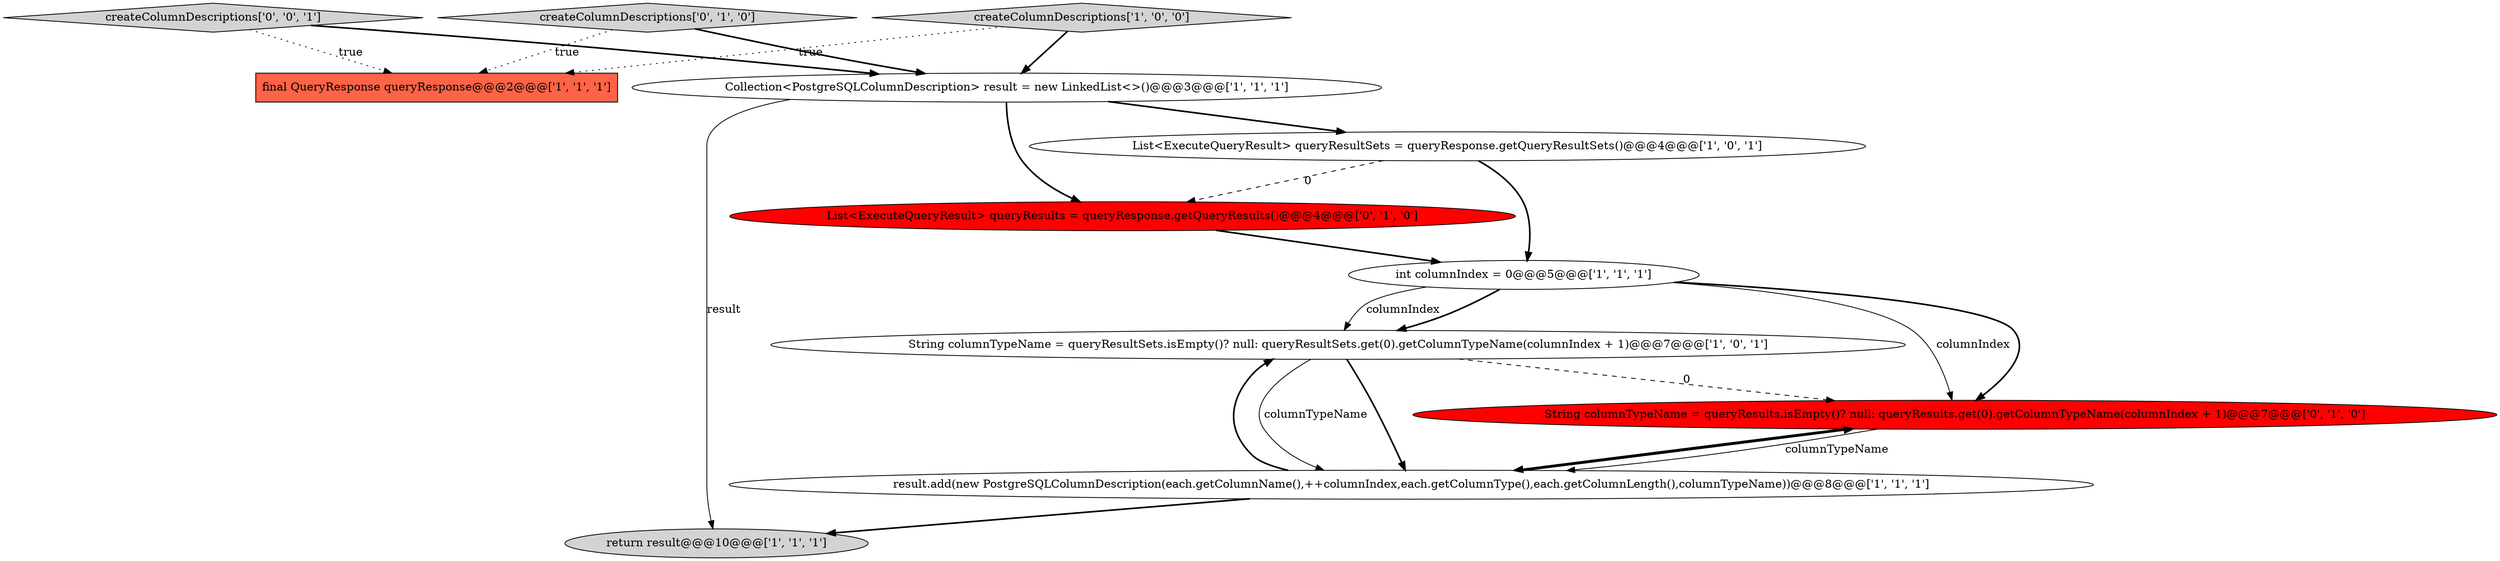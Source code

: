digraph {
4 [style = filled, label = "String columnTypeName = queryResultSets.isEmpty()? null: queryResultSets.get(0).getColumnTypeName(columnIndex + 1)@@@7@@@['1', '0', '1']", fillcolor = white, shape = ellipse image = "AAA0AAABBB1BBB"];
5 [style = filled, label = "return result@@@10@@@['1', '1', '1']", fillcolor = lightgray, shape = ellipse image = "AAA0AAABBB1BBB"];
3 [style = filled, label = "Collection<PostgreSQLColumnDescription> result = new LinkedList<>()@@@3@@@['1', '1', '1']", fillcolor = white, shape = ellipse image = "AAA0AAABBB1BBB"];
1 [style = filled, label = "List<ExecuteQueryResult> queryResultSets = queryResponse.getQueryResultSets()@@@4@@@['1', '0', '1']", fillcolor = white, shape = ellipse image = "AAA0AAABBB1BBB"];
11 [style = filled, label = "createColumnDescriptions['0', '0', '1']", fillcolor = lightgray, shape = diamond image = "AAA0AAABBB3BBB"];
6 [style = filled, label = "final QueryResponse queryResponse@@@2@@@['1', '1', '1']", fillcolor = tomato, shape = box image = "AAA0AAABBB1BBB"];
7 [style = filled, label = "createColumnDescriptions['1', '0', '0']", fillcolor = lightgray, shape = diamond image = "AAA0AAABBB1BBB"];
8 [style = filled, label = "List<ExecuteQueryResult> queryResults = queryResponse.getQueryResults()@@@4@@@['0', '1', '0']", fillcolor = red, shape = ellipse image = "AAA1AAABBB2BBB"];
10 [style = filled, label = "String columnTypeName = queryResults.isEmpty()? null: queryResults.get(0).getColumnTypeName(columnIndex + 1)@@@7@@@['0', '1', '0']", fillcolor = red, shape = ellipse image = "AAA1AAABBB2BBB"];
0 [style = filled, label = "int columnIndex = 0@@@5@@@['1', '1', '1']", fillcolor = white, shape = ellipse image = "AAA0AAABBB1BBB"];
9 [style = filled, label = "createColumnDescriptions['0', '1', '0']", fillcolor = lightgray, shape = diamond image = "AAA0AAABBB2BBB"];
2 [style = filled, label = "result.add(new PostgreSQLColumnDescription(each.getColumnName(),++columnIndex,each.getColumnType(),each.getColumnLength(),columnTypeName))@@@8@@@['1', '1', '1']", fillcolor = white, shape = ellipse image = "AAA0AAABBB1BBB"];
7->6 [style = dotted, label="true"];
3->1 [style = bold, label=""];
1->0 [style = bold, label=""];
4->2 [style = bold, label=""];
2->10 [style = bold, label=""];
9->6 [style = dotted, label="true"];
2->4 [style = bold, label=""];
7->3 [style = bold, label=""];
0->10 [style = solid, label="columnIndex"];
8->0 [style = bold, label=""];
0->10 [style = bold, label=""];
11->3 [style = bold, label=""];
0->4 [style = bold, label=""];
11->6 [style = dotted, label="true"];
3->8 [style = bold, label=""];
4->2 [style = solid, label="columnTypeName"];
0->4 [style = solid, label="columnIndex"];
9->3 [style = bold, label=""];
1->8 [style = dashed, label="0"];
10->2 [style = bold, label=""];
4->10 [style = dashed, label="0"];
3->5 [style = solid, label="result"];
2->5 [style = bold, label=""];
10->2 [style = solid, label="columnTypeName"];
}

